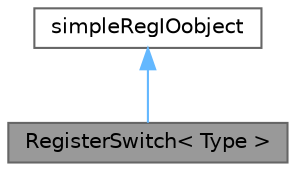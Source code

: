 digraph "RegisterSwitch&lt; Type &gt;"
{
 // LATEX_PDF_SIZE
  bgcolor="transparent";
  edge [fontname=Helvetica,fontsize=10,labelfontname=Helvetica,labelfontsize=10];
  node [fontname=Helvetica,fontsize=10,shape=box,height=0.2,width=0.4];
  Node1 [id="Node000001",label="RegisterSwitch\< Type \>",height=0.2,width=0.4,color="gray40", fillcolor="grey60", style="filled", fontcolor="black",tooltip="Class and registration macros for InfoSwitches and OptimisationSwitches to support reading from syste..."];
  Node2 -> Node1 [id="edge1_Node000001_Node000002",dir="back",color="steelblue1",style="solid",tooltip=" "];
  Node2 [id="Node000002",label="simpleRegIOobject",height=0.2,width=0.4,color="gray40", fillcolor="white", style="filled",URL="$classFoam_1_1simpleRegIOobject.html",tooltip="Abstract base class for registered object with I/O. Used in debug symbol registration."];
}
